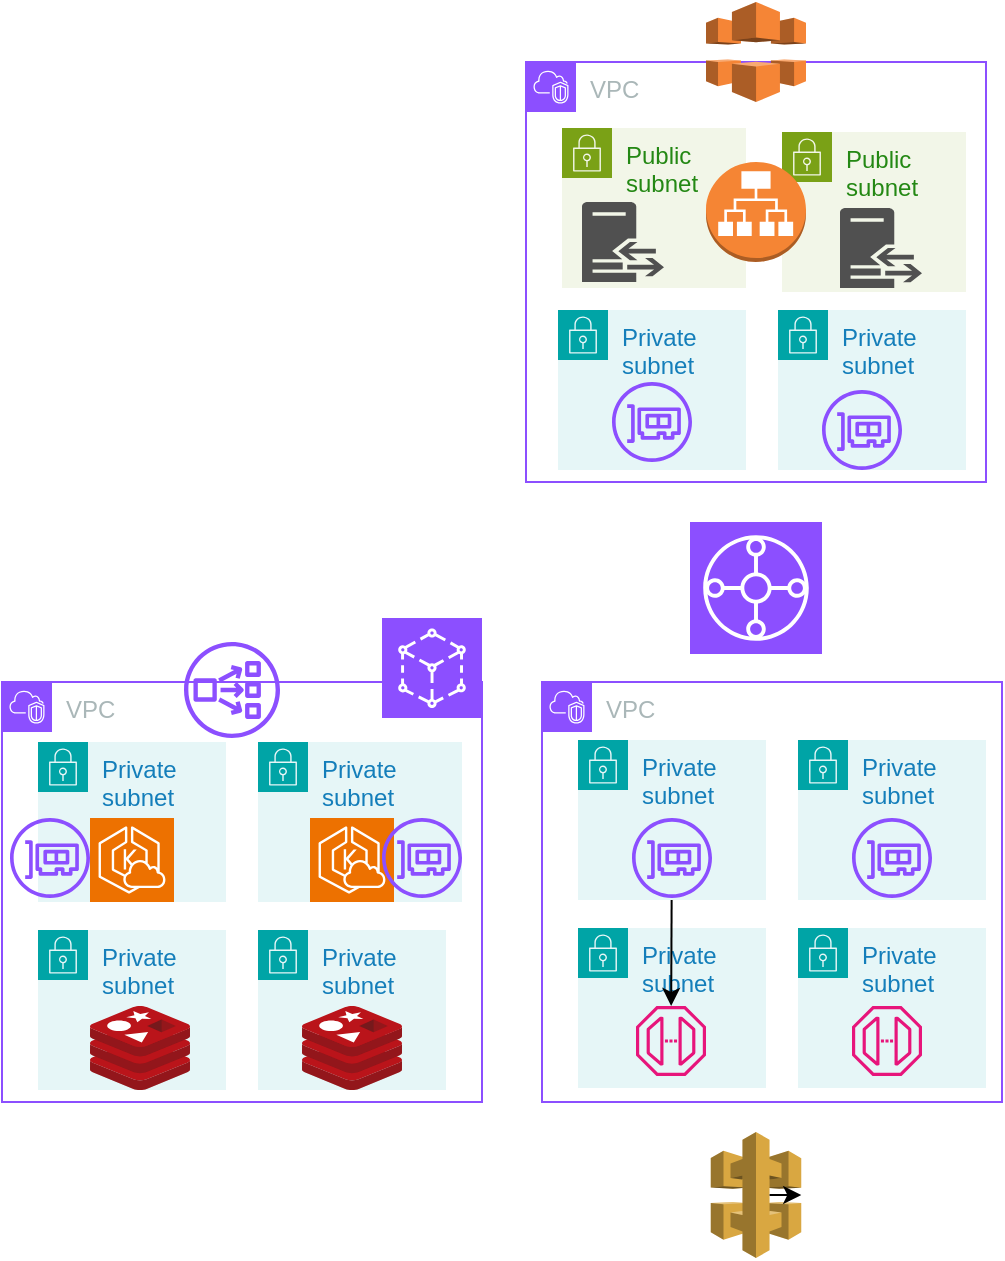 <mxfile version="22.1.2" type="device">
  <diagram name="Page-1" id="wZOmD7Cx2gDB8vC3BENE">
    <mxGraphModel dx="954" dy="674" grid="1" gridSize="10" guides="1" tooltips="1" connect="1" arrows="1" fold="1" page="1" pageScale="1" pageWidth="827" pageHeight="1169" math="0" shadow="0">
      <root>
        <mxCell id="0" />
        <mxCell id="1" parent="0" />
        <mxCell id="8MWmWxIJ4ynLKXYuWSG_-2" value="VPC" style="points=[[0,0],[0.25,0],[0.5,0],[0.75,0],[1,0],[1,0.25],[1,0.5],[1,0.75],[1,1],[0.75,1],[0.5,1],[0.25,1],[0,1],[0,0.75],[0,0.5],[0,0.25]];outlineConnect=0;gradientColor=none;html=1;whiteSpace=wrap;fontSize=12;fontStyle=0;container=1;pointerEvents=0;collapsible=0;recursiveResize=0;shape=mxgraph.aws4.group;grIcon=mxgraph.aws4.group_vpc2;strokeColor=#8C4FFF;fillColor=none;verticalAlign=top;align=left;spacingLeft=30;fontColor=#AAB7B8;dashed=0;" vertex="1" parent="1">
          <mxGeometry x="312" y="50" width="230" height="210" as="geometry" />
        </mxCell>
        <mxCell id="8MWmWxIJ4ynLKXYuWSG_-6" value="Public subnet" style="points=[[0,0],[0.25,0],[0.5,0],[0.75,0],[1,0],[1,0.25],[1,0.5],[1,0.75],[1,1],[0.75,1],[0.5,1],[0.25,1],[0,1],[0,0.75],[0,0.5],[0,0.25]];outlineConnect=0;gradientColor=none;html=1;whiteSpace=wrap;fontSize=12;fontStyle=0;container=1;pointerEvents=0;collapsible=0;recursiveResize=0;shape=mxgraph.aws4.group;grIcon=mxgraph.aws4.group_security_group;grStroke=0;strokeColor=#7AA116;fillColor=#F2F6E8;verticalAlign=top;align=left;spacingLeft=30;fontColor=#248814;dashed=0;" vertex="1" parent="8MWmWxIJ4ynLKXYuWSG_-2">
          <mxGeometry x="18" y="33" width="92" height="80" as="geometry" />
        </mxCell>
        <mxCell id="8MWmWxIJ4ynLKXYuWSG_-52" value="" style="sketch=0;pointerEvents=1;shadow=0;dashed=0;html=1;strokeColor=none;fillColor=#505050;labelPosition=center;verticalLabelPosition=bottom;verticalAlign=top;outlineConnect=0;align=center;shape=mxgraph.office.servers.reverse_proxy;" vertex="1" parent="8MWmWxIJ4ynLKXYuWSG_-6">
          <mxGeometry x="10" y="37" width="41" height="40" as="geometry" />
        </mxCell>
        <mxCell id="8MWmWxIJ4ynLKXYuWSG_-7" value="Public subnet" style="points=[[0,0],[0.25,0],[0.5,0],[0.75,0],[1,0],[1,0.25],[1,0.5],[1,0.75],[1,1],[0.75,1],[0.5,1],[0.25,1],[0,1],[0,0.75],[0,0.5],[0,0.25]];outlineConnect=0;gradientColor=none;html=1;whiteSpace=wrap;fontSize=12;fontStyle=0;container=1;pointerEvents=0;collapsible=0;recursiveResize=0;shape=mxgraph.aws4.group;grIcon=mxgraph.aws4.group_security_group;grStroke=0;strokeColor=#7AA116;fillColor=#F2F6E8;verticalAlign=top;align=left;spacingLeft=30;fontColor=#248814;dashed=0;" vertex="1" parent="8MWmWxIJ4ynLKXYuWSG_-2">
          <mxGeometry x="128" y="35" width="92" height="80" as="geometry" />
        </mxCell>
        <mxCell id="8MWmWxIJ4ynLKXYuWSG_-53" value="" style="sketch=0;pointerEvents=1;shadow=0;dashed=0;html=1;strokeColor=none;fillColor=#505050;labelPosition=center;verticalLabelPosition=bottom;verticalAlign=top;outlineConnect=0;align=center;shape=mxgraph.office.servers.reverse_proxy;" vertex="1" parent="8MWmWxIJ4ynLKXYuWSG_-7">
          <mxGeometry x="29" y="38" width="41" height="40" as="geometry" />
        </mxCell>
        <mxCell id="8MWmWxIJ4ynLKXYuWSG_-8" value="Private subnet" style="points=[[0,0],[0.25,0],[0.5,0],[0.75,0],[1,0],[1,0.25],[1,0.5],[1,0.75],[1,1],[0.75,1],[0.5,1],[0.25,1],[0,1],[0,0.75],[0,0.5],[0,0.25]];outlineConnect=0;gradientColor=none;html=1;whiteSpace=wrap;fontSize=12;fontStyle=0;container=1;pointerEvents=0;collapsible=0;recursiveResize=0;shape=mxgraph.aws4.group;grIcon=mxgraph.aws4.group_security_group;grStroke=0;strokeColor=#00A4A6;fillColor=#E6F6F7;verticalAlign=top;align=left;spacingLeft=30;fontColor=#147EBA;dashed=0;" vertex="1" parent="8MWmWxIJ4ynLKXYuWSG_-2">
          <mxGeometry x="16" y="124" width="94" height="80" as="geometry" />
        </mxCell>
        <mxCell id="8MWmWxIJ4ynLKXYuWSG_-34" value="" style="sketch=0;outlineConnect=0;fontColor=#232F3E;gradientColor=none;fillColor=#8C4FFF;strokeColor=none;dashed=0;verticalLabelPosition=bottom;verticalAlign=top;align=center;html=1;fontSize=12;fontStyle=0;aspect=fixed;pointerEvents=1;shape=mxgraph.aws4.elastic_network_interface;" vertex="1" parent="8MWmWxIJ4ynLKXYuWSG_-8">
          <mxGeometry x="27" y="36" width="40" height="40" as="geometry" />
        </mxCell>
        <mxCell id="8MWmWxIJ4ynLKXYuWSG_-10" value="Private subnet" style="points=[[0,0],[0.25,0],[0.5,0],[0.75,0],[1,0],[1,0.25],[1,0.5],[1,0.75],[1,1],[0.75,1],[0.5,1],[0.25,1],[0,1],[0,0.75],[0,0.5],[0,0.25]];outlineConnect=0;gradientColor=none;html=1;whiteSpace=wrap;fontSize=12;fontStyle=0;container=1;pointerEvents=0;collapsible=0;recursiveResize=0;shape=mxgraph.aws4.group;grIcon=mxgraph.aws4.group_security_group;grStroke=0;strokeColor=#00A4A6;fillColor=#E6F6F7;verticalAlign=top;align=left;spacingLeft=30;fontColor=#147EBA;dashed=0;" vertex="1" parent="8MWmWxIJ4ynLKXYuWSG_-2">
          <mxGeometry x="126" y="124" width="94" height="80" as="geometry" />
        </mxCell>
        <mxCell id="8MWmWxIJ4ynLKXYuWSG_-35" value="" style="sketch=0;outlineConnect=0;fontColor=#232F3E;gradientColor=none;fillColor=#8C4FFF;strokeColor=none;dashed=0;verticalLabelPosition=bottom;verticalAlign=top;align=center;html=1;fontSize=12;fontStyle=0;aspect=fixed;pointerEvents=1;shape=mxgraph.aws4.elastic_network_interface;" vertex="1" parent="8MWmWxIJ4ynLKXYuWSG_-10">
          <mxGeometry x="22" y="40" width="40" height="40" as="geometry" />
        </mxCell>
        <mxCell id="8MWmWxIJ4ynLKXYuWSG_-29" value="" style="outlineConnect=0;dashed=0;verticalLabelPosition=bottom;verticalAlign=top;align=center;html=1;shape=mxgraph.aws3.application_load_balancer;fillColor=#F58534;gradientColor=none;" vertex="1" parent="8MWmWxIJ4ynLKXYuWSG_-2">
          <mxGeometry x="90" y="50" width="50" height="50" as="geometry" />
        </mxCell>
        <mxCell id="8MWmWxIJ4ynLKXYuWSG_-3" value="VPC" style="points=[[0,0],[0.25,0],[0.5,0],[0.75,0],[1,0],[1,0.25],[1,0.5],[1,0.75],[1,1],[0.75,1],[0.5,1],[0.25,1],[0,1],[0,0.75],[0,0.5],[0,0.25]];outlineConnect=0;gradientColor=none;html=1;whiteSpace=wrap;fontSize=12;fontStyle=0;container=1;pointerEvents=0;collapsible=0;recursiveResize=0;shape=mxgraph.aws4.group;grIcon=mxgraph.aws4.group_vpc2;strokeColor=#8C4FFF;fillColor=none;verticalAlign=top;align=left;spacingLeft=30;fontColor=#AAB7B8;dashed=0;" vertex="1" parent="1">
          <mxGeometry x="50" y="360" width="240" height="210" as="geometry" />
        </mxCell>
        <mxCell id="8MWmWxIJ4ynLKXYuWSG_-19" value="Private subnet" style="points=[[0,0],[0.25,0],[0.5,0],[0.75,0],[1,0],[1,0.25],[1,0.5],[1,0.75],[1,1],[0.75,1],[0.5,1],[0.25,1],[0,1],[0,0.75],[0,0.5],[0,0.25]];outlineConnect=0;gradientColor=none;html=1;whiteSpace=wrap;fontSize=12;fontStyle=0;container=1;pointerEvents=0;collapsible=0;recursiveResize=0;shape=mxgraph.aws4.group;grIcon=mxgraph.aws4.group_security_group;grStroke=0;strokeColor=#00A4A6;fillColor=#E6F6F7;verticalAlign=top;align=left;spacingLeft=30;fontColor=#147EBA;dashed=0;" vertex="1" parent="8MWmWxIJ4ynLKXYuWSG_-3">
          <mxGeometry x="18" y="30" width="94" height="80" as="geometry" />
        </mxCell>
        <mxCell id="8MWmWxIJ4ynLKXYuWSG_-23" value="" style="sketch=0;points=[[0,0,0],[0.25,0,0],[0.5,0,0],[0.75,0,0],[1,0,0],[0,1,0],[0.25,1,0],[0.5,1,0],[0.75,1,0],[1,1,0],[0,0.25,0],[0,0.5,0],[0,0.75,0],[1,0.25,0],[1,0.5,0],[1,0.75,0]];outlineConnect=0;fontColor=#232F3E;fillColor=#ED7100;strokeColor=#ffffff;dashed=0;verticalLabelPosition=bottom;verticalAlign=top;align=center;html=1;fontSize=12;fontStyle=0;aspect=fixed;shape=mxgraph.aws4.resourceIcon;resIcon=mxgraph.aws4.eks_cloud;" vertex="1" parent="8MWmWxIJ4ynLKXYuWSG_-19">
          <mxGeometry x="26" y="38" width="42" height="42" as="geometry" />
        </mxCell>
        <mxCell id="8MWmWxIJ4ynLKXYuWSG_-40" value="" style="sketch=0;outlineConnect=0;fontColor=#232F3E;gradientColor=none;fillColor=#8C4FFF;strokeColor=none;dashed=0;verticalLabelPosition=bottom;verticalAlign=top;align=center;html=1;fontSize=12;fontStyle=0;aspect=fixed;pointerEvents=1;shape=mxgraph.aws4.elastic_network_interface;" vertex="1" parent="8MWmWxIJ4ynLKXYuWSG_-19">
          <mxGeometry x="-14" y="38" width="40" height="40" as="geometry" />
        </mxCell>
        <mxCell id="8MWmWxIJ4ynLKXYuWSG_-20" value="Private subnet" style="points=[[0,0],[0.25,0],[0.5,0],[0.75,0],[1,0],[1,0.25],[1,0.5],[1,0.75],[1,1],[0.75,1],[0.5,1],[0.25,1],[0,1],[0,0.75],[0,0.5],[0,0.25]];outlineConnect=0;gradientColor=none;html=1;whiteSpace=wrap;fontSize=12;fontStyle=0;container=1;pointerEvents=0;collapsible=0;recursiveResize=0;shape=mxgraph.aws4.group;grIcon=mxgraph.aws4.group_security_group;grStroke=0;strokeColor=#00A4A6;fillColor=#E6F6F7;verticalAlign=top;align=left;spacingLeft=30;fontColor=#147EBA;dashed=0;" vertex="1" parent="8MWmWxIJ4ynLKXYuWSG_-3">
          <mxGeometry x="18" y="124" width="94" height="80" as="geometry" />
        </mxCell>
        <mxCell id="8MWmWxIJ4ynLKXYuWSG_-25" value="" style="image;sketch=0;aspect=fixed;html=1;points=[];align=center;fontSize=12;image=img/lib/mscae/Cache_Redis_Product.svg;" vertex="1" parent="8MWmWxIJ4ynLKXYuWSG_-20">
          <mxGeometry x="26" y="38" width="50" height="42" as="geometry" />
        </mxCell>
        <mxCell id="8MWmWxIJ4ynLKXYuWSG_-21" value="Private subnet" style="points=[[0,0],[0.25,0],[0.5,0],[0.75,0],[1,0],[1,0.25],[1,0.5],[1,0.75],[1,1],[0.75,1],[0.5,1],[0.25,1],[0,1],[0,0.75],[0,0.5],[0,0.25]];outlineConnect=0;gradientColor=none;html=1;whiteSpace=wrap;fontSize=12;fontStyle=0;container=1;pointerEvents=0;collapsible=0;recursiveResize=0;shape=mxgraph.aws4.group;grIcon=mxgraph.aws4.group_security_group;grStroke=0;strokeColor=#00A4A6;fillColor=#E6F6F7;verticalAlign=top;align=left;spacingLeft=30;fontColor=#147EBA;dashed=0;" vertex="1" parent="8MWmWxIJ4ynLKXYuWSG_-3">
          <mxGeometry x="128" y="30" width="102" height="80" as="geometry" />
        </mxCell>
        <mxCell id="8MWmWxIJ4ynLKXYuWSG_-24" value="" style="sketch=0;points=[[0,0,0],[0.25,0,0],[0.5,0,0],[0.75,0,0],[1,0,0],[0,1,0],[0.25,1,0],[0.5,1,0],[0.75,1,0],[1,1,0],[0,0.25,0],[0,0.5,0],[0,0.75,0],[1,0.25,0],[1,0.5,0],[1,0.75,0]];outlineConnect=0;fontColor=#232F3E;fillColor=#ED7100;strokeColor=#ffffff;dashed=0;verticalLabelPosition=bottom;verticalAlign=top;align=center;html=1;fontSize=12;fontStyle=0;aspect=fixed;shape=mxgraph.aws4.resourceIcon;resIcon=mxgraph.aws4.eks_cloud;" vertex="1" parent="8MWmWxIJ4ynLKXYuWSG_-21">
          <mxGeometry x="26" y="38" width="42" height="42" as="geometry" />
        </mxCell>
        <mxCell id="8MWmWxIJ4ynLKXYuWSG_-41" value="" style="sketch=0;outlineConnect=0;fontColor=#232F3E;gradientColor=none;fillColor=#8C4FFF;strokeColor=none;dashed=0;verticalLabelPosition=bottom;verticalAlign=top;align=center;html=1;fontSize=12;fontStyle=0;aspect=fixed;pointerEvents=1;shape=mxgraph.aws4.elastic_network_interface;" vertex="1" parent="8MWmWxIJ4ynLKXYuWSG_-21">
          <mxGeometry x="62" y="38" width="40" height="40" as="geometry" />
        </mxCell>
        <mxCell id="8MWmWxIJ4ynLKXYuWSG_-22" value="Private subnet" style="points=[[0,0],[0.25,0],[0.5,0],[0.75,0],[1,0],[1,0.25],[1,0.5],[1,0.75],[1,1],[0.75,1],[0.5,1],[0.25,1],[0,1],[0,0.75],[0,0.5],[0,0.25]];outlineConnect=0;gradientColor=none;html=1;whiteSpace=wrap;fontSize=12;fontStyle=0;container=1;pointerEvents=0;collapsible=0;recursiveResize=0;shape=mxgraph.aws4.group;grIcon=mxgraph.aws4.group_security_group;grStroke=0;strokeColor=#00A4A6;fillColor=#E6F6F7;verticalAlign=top;align=left;spacingLeft=30;fontColor=#147EBA;dashed=0;" vertex="1" parent="8MWmWxIJ4ynLKXYuWSG_-3">
          <mxGeometry x="128" y="124" width="94" height="80" as="geometry" />
        </mxCell>
        <mxCell id="8MWmWxIJ4ynLKXYuWSG_-26" value="" style="image;sketch=0;aspect=fixed;html=1;points=[];align=center;fontSize=12;image=img/lib/mscae/Cache_Redis_Product.svg;" vertex="1" parent="8MWmWxIJ4ynLKXYuWSG_-22">
          <mxGeometry x="22" y="38" width="50" height="42" as="geometry" />
        </mxCell>
        <mxCell id="8MWmWxIJ4ynLKXYuWSG_-54" value="" style="sketch=0;points=[[0,0,0],[0.25,0,0],[0.5,0,0],[0.75,0,0],[1,0,0],[0,1,0],[0.25,1,0],[0.5,1,0],[0.75,1,0],[1,1,0],[0,0.25,0],[0,0.5,0],[0,0.75,0],[1,0.25,0],[1,0.5,0],[1,0.75,0]];outlineConnect=0;fontColor=#232F3E;fillColor=#8C4FFF;strokeColor=#ffffff;dashed=0;verticalLabelPosition=bottom;verticalAlign=top;align=center;html=1;fontSize=12;fontStyle=0;aspect=fixed;shape=mxgraph.aws4.resourceIcon;resIcon=mxgraph.aws4.app_mesh;" vertex="1" parent="8MWmWxIJ4ynLKXYuWSG_-3">
          <mxGeometry x="190" y="-32" width="50" height="50" as="geometry" />
        </mxCell>
        <mxCell id="8MWmWxIJ4ynLKXYuWSG_-5" value="VPC" style="points=[[0,0],[0.25,0],[0.5,0],[0.75,0],[1,0],[1,0.25],[1,0.5],[1,0.75],[1,1],[0.75,1],[0.5,1],[0.25,1],[0,1],[0,0.75],[0,0.5],[0,0.25]];outlineConnect=0;gradientColor=none;html=1;whiteSpace=wrap;fontSize=12;fontStyle=0;container=1;pointerEvents=0;collapsible=0;recursiveResize=0;shape=mxgraph.aws4.group;grIcon=mxgraph.aws4.group_vpc2;strokeColor=#8C4FFF;fillColor=none;verticalAlign=top;align=left;spacingLeft=30;fontColor=#AAB7B8;dashed=0;" vertex="1" parent="1">
          <mxGeometry x="320" y="360" width="230" height="210" as="geometry" />
        </mxCell>
        <mxCell id="8MWmWxIJ4ynLKXYuWSG_-11" value="Private subnet" style="points=[[0,0],[0.25,0],[0.5,0],[0.75,0],[1,0],[1,0.25],[1,0.5],[1,0.75],[1,1],[0.75,1],[0.5,1],[0.25,1],[0,1],[0,0.75],[0,0.5],[0,0.25]];outlineConnect=0;gradientColor=none;html=1;whiteSpace=wrap;fontSize=12;fontStyle=0;container=1;pointerEvents=0;collapsible=0;recursiveResize=0;shape=mxgraph.aws4.group;grIcon=mxgraph.aws4.group_security_group;grStroke=0;strokeColor=#00A4A6;fillColor=#E6F6F7;verticalAlign=top;align=left;spacingLeft=30;fontColor=#147EBA;dashed=0;" vertex="1" parent="8MWmWxIJ4ynLKXYuWSG_-5">
          <mxGeometry x="18" y="29" width="94" height="80" as="geometry" />
        </mxCell>
        <mxCell id="8MWmWxIJ4ynLKXYuWSG_-36" value="" style="sketch=0;outlineConnect=0;fontColor=#232F3E;gradientColor=none;fillColor=#8C4FFF;strokeColor=none;dashed=0;verticalLabelPosition=bottom;verticalAlign=top;align=center;html=1;fontSize=12;fontStyle=0;aspect=fixed;pointerEvents=1;shape=mxgraph.aws4.elastic_network_interface;" vertex="1" parent="8MWmWxIJ4ynLKXYuWSG_-11">
          <mxGeometry x="27" y="39" width="40" height="40" as="geometry" />
        </mxCell>
        <mxCell id="8MWmWxIJ4ynLKXYuWSG_-12" value="Private subnet" style="points=[[0,0],[0.25,0],[0.5,0],[0.75,0],[1,0],[1,0.25],[1,0.5],[1,0.75],[1,1],[0.75,1],[0.5,1],[0.25,1],[0,1],[0,0.75],[0,0.5],[0,0.25]];outlineConnect=0;gradientColor=none;html=1;whiteSpace=wrap;fontSize=12;fontStyle=0;container=1;pointerEvents=0;collapsible=0;recursiveResize=0;shape=mxgraph.aws4.group;grIcon=mxgraph.aws4.group_security_group;grStroke=0;strokeColor=#00A4A6;fillColor=#E6F6F7;verticalAlign=top;align=left;spacingLeft=30;fontColor=#147EBA;dashed=0;" vertex="1" parent="8MWmWxIJ4ynLKXYuWSG_-5">
          <mxGeometry x="18" y="123" width="94" height="80" as="geometry" />
        </mxCell>
        <mxCell id="8MWmWxIJ4ynLKXYuWSG_-47" value="" style="sketch=0;outlineConnect=0;fontColor=#232F3E;gradientColor=none;fillColor=#E7157B;strokeColor=none;dashed=0;verticalLabelPosition=bottom;verticalAlign=top;align=center;html=1;fontSize=12;fontStyle=0;aspect=fixed;pointerEvents=1;shape=mxgraph.aws4.endpoint;" vertex="1" parent="8MWmWxIJ4ynLKXYuWSG_-12">
          <mxGeometry x="29" y="39" width="35" height="35" as="geometry" />
        </mxCell>
        <mxCell id="8MWmWxIJ4ynLKXYuWSG_-13" value="Private subnet" style="points=[[0,0],[0.25,0],[0.5,0],[0.75,0],[1,0],[1,0.25],[1,0.5],[1,0.75],[1,1],[0.75,1],[0.5,1],[0.25,1],[0,1],[0,0.75],[0,0.5],[0,0.25]];outlineConnect=0;gradientColor=none;html=1;whiteSpace=wrap;fontSize=12;fontStyle=0;container=1;pointerEvents=0;collapsible=0;recursiveResize=0;shape=mxgraph.aws4.group;grIcon=mxgraph.aws4.group_security_group;grStroke=0;strokeColor=#00A4A6;fillColor=#E6F6F7;verticalAlign=top;align=left;spacingLeft=30;fontColor=#147EBA;dashed=0;" vertex="1" parent="8MWmWxIJ4ynLKXYuWSG_-5">
          <mxGeometry x="128" y="29" width="94" height="80" as="geometry" />
        </mxCell>
        <mxCell id="8MWmWxIJ4ynLKXYuWSG_-37" value="" style="sketch=0;outlineConnect=0;fontColor=#232F3E;gradientColor=none;fillColor=#8C4FFF;strokeColor=none;dashed=0;verticalLabelPosition=bottom;verticalAlign=top;align=center;html=1;fontSize=12;fontStyle=0;aspect=fixed;pointerEvents=1;shape=mxgraph.aws4.elastic_network_interface;" vertex="1" parent="8MWmWxIJ4ynLKXYuWSG_-13">
          <mxGeometry x="27" y="39" width="40" height="40" as="geometry" />
        </mxCell>
        <mxCell id="8MWmWxIJ4ynLKXYuWSG_-14" value="Private subnet" style="points=[[0,0],[0.25,0],[0.5,0],[0.75,0],[1,0],[1,0.25],[1,0.5],[1,0.75],[1,1],[0.75,1],[0.5,1],[0.25,1],[0,1],[0,0.75],[0,0.5],[0,0.25]];outlineConnect=0;gradientColor=none;html=1;whiteSpace=wrap;fontSize=12;fontStyle=0;container=1;pointerEvents=0;collapsible=0;recursiveResize=0;shape=mxgraph.aws4.group;grIcon=mxgraph.aws4.group_security_group;grStroke=0;strokeColor=#00A4A6;fillColor=#E6F6F7;verticalAlign=top;align=left;spacingLeft=30;fontColor=#147EBA;dashed=0;" vertex="1" parent="8MWmWxIJ4ynLKXYuWSG_-5">
          <mxGeometry x="128" y="123" width="94" height="80" as="geometry" />
        </mxCell>
        <mxCell id="8MWmWxIJ4ynLKXYuWSG_-49" value="" style="sketch=0;outlineConnect=0;fontColor=#232F3E;gradientColor=none;fillColor=#E7157B;strokeColor=none;dashed=0;verticalLabelPosition=bottom;verticalAlign=top;align=center;html=1;fontSize=12;fontStyle=0;aspect=fixed;pointerEvents=1;shape=mxgraph.aws4.endpoint;" vertex="1" parent="8MWmWxIJ4ynLKXYuWSG_-14">
          <mxGeometry x="27" y="39" width="35" height="35" as="geometry" />
        </mxCell>
        <mxCell id="8MWmWxIJ4ynLKXYuWSG_-48" style="edgeStyle=none;rounded=0;orthogonalLoop=1;jettySize=auto;html=1;" edge="1" parent="8MWmWxIJ4ynLKXYuWSG_-5" source="8MWmWxIJ4ynLKXYuWSG_-11" target="8MWmWxIJ4ynLKXYuWSG_-47">
          <mxGeometry relative="1" as="geometry" />
        </mxCell>
        <mxCell id="8MWmWxIJ4ynLKXYuWSG_-32" value="" style="sketch=0;points=[[0,0,0],[0.25,0,0],[0.5,0,0],[0.75,0,0],[1,0,0],[0,1,0],[0.25,1,0],[0.5,1,0],[0.75,1,0],[1,1,0],[0,0.25,0],[0,0.5,0],[0,0.75,0],[1,0.25,0],[1,0.5,0],[1,0.75,0]];outlineConnect=0;fontColor=#232F3E;fillColor=#8C4FFF;strokeColor=#ffffff;dashed=0;verticalLabelPosition=bottom;verticalAlign=top;align=center;html=1;fontSize=12;fontStyle=0;aspect=fixed;shape=mxgraph.aws4.resourceIcon;resIcon=mxgraph.aws4.transit_gateway;" vertex="1" parent="1">
          <mxGeometry x="394" y="280" width="66" height="66" as="geometry" />
        </mxCell>
        <mxCell id="8MWmWxIJ4ynLKXYuWSG_-46" value="" style="outlineConnect=0;dashed=0;verticalLabelPosition=bottom;verticalAlign=top;align=center;html=1;shape=mxgraph.aws3.api_gateway;fillColor=#D9A741;gradientColor=none;" vertex="1" parent="1">
          <mxGeometry x="404.38" y="585" width="45.25" height="63" as="geometry" />
        </mxCell>
        <mxCell id="8MWmWxIJ4ynLKXYuWSG_-50" value="" style="sketch=0;outlineConnect=0;fontColor=#232F3E;gradientColor=none;fillColor=#8C4FFF;strokeColor=none;dashed=0;verticalLabelPosition=bottom;verticalAlign=top;align=center;html=1;fontSize=12;fontStyle=0;aspect=fixed;pointerEvents=1;shape=mxgraph.aws4.network_load_balancer;" vertex="1" parent="1">
          <mxGeometry x="141" y="340" width="48" height="48" as="geometry" />
        </mxCell>
        <mxCell id="8MWmWxIJ4ynLKXYuWSG_-51" style="edgeStyle=none;rounded=0;orthogonalLoop=1;jettySize=auto;html=1;exitX=0.65;exitY=0.5;exitDx=0;exitDy=0;exitPerimeter=0;" edge="1" parent="1" source="8MWmWxIJ4ynLKXYuWSG_-46" target="8MWmWxIJ4ynLKXYuWSG_-46">
          <mxGeometry relative="1" as="geometry" />
        </mxCell>
        <mxCell id="8MWmWxIJ4ynLKXYuWSG_-55" value="" style="outlineConnect=0;dashed=0;verticalLabelPosition=bottom;verticalAlign=top;align=center;html=1;shape=mxgraph.aws3.cloudfront;fillColor=#F58536;gradientColor=none;" vertex="1" parent="1">
          <mxGeometry x="402" y="20" width="50" height="50" as="geometry" />
        </mxCell>
      </root>
    </mxGraphModel>
  </diagram>
</mxfile>
